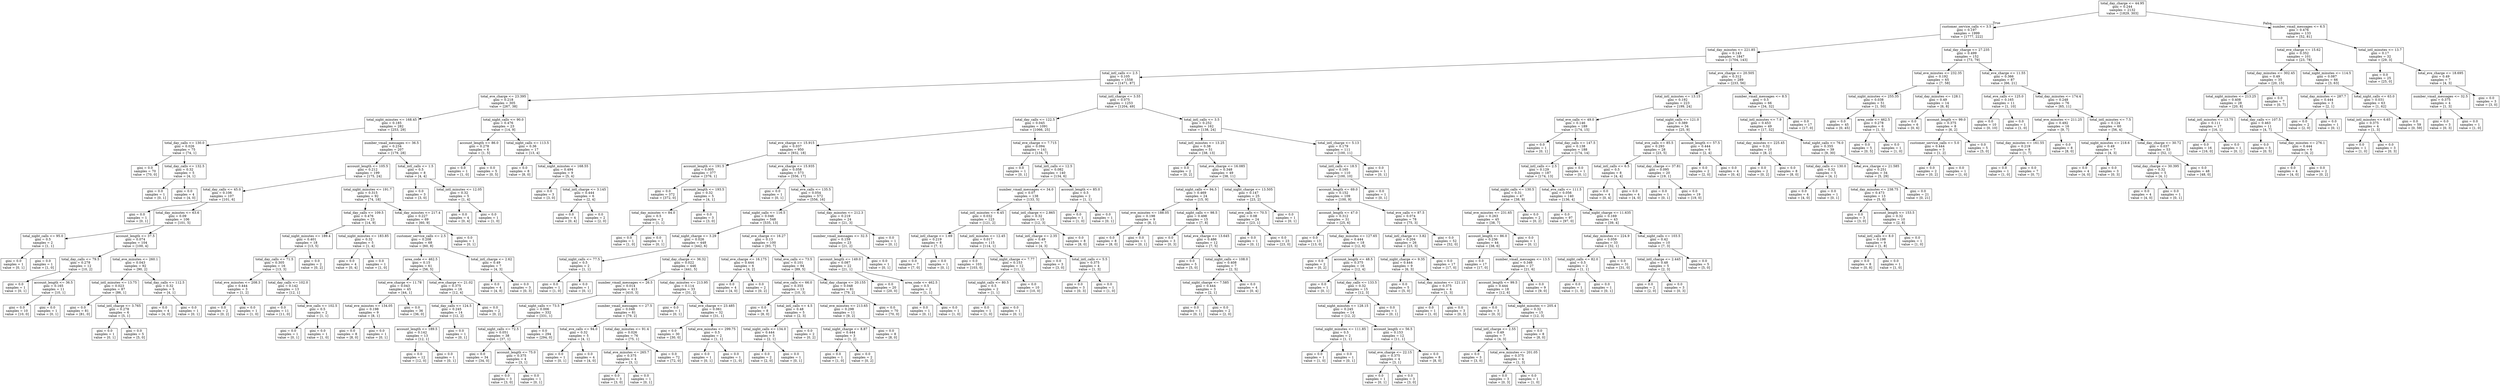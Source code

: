 digraph Tree {
node [shape=box] ;
0 [label="total_day_charge <= 44.95\ngini = 0.244\nsamples = 2132\nvalue = [1829, 303]"] ;
1 [label="customer_service_calls <= 3.5\ngini = 0.197\nsamples = 1999\nvalue = [1777, 222]"] ;
0 -> 1 [labeldistance=2.5, labelangle=45, headlabel="True"] ;
2 [label="total_day_minutes <= 221.85\ngini = 0.143\nsamples = 1847\nvalue = [1704, 143]"] ;
1 -> 2 ;
3 [label="total_intl_calls <= 2.5\ngini = 0.105\nsamples = 1558\nvalue = [1471, 87]"] ;
2 -> 3 ;
4 [label="total_eve_charge <= 23.395\ngini = 0.218\nsamples = 305\nvalue = [267, 38]"] ;
3 -> 4 ;
5 [label="total_night_minutes <= 168.45\ngini = 0.185\nsamples = 282\nvalue = [253, 29]"] ;
4 -> 5 ;
6 [label="total_day_calls <= 130.0\ngini = 0.026\nsamples = 75\nvalue = [74, 1]"] ;
5 -> 6 ;
7 [label="gini = 0.0\nsamples = 70\nvalue = [70, 0]"] ;
6 -> 7 ;
8 [label="total_day_calls <= 132.5\ngini = 0.32\nsamples = 5\nvalue = [4, 1]"] ;
6 -> 8 ;
9 [label="gini = 0.0\nsamples = 1\nvalue = [0, 1]"] ;
8 -> 9 ;
10 [label="gini = 0.0\nsamples = 4\nvalue = [4, 0]"] ;
8 -> 10 ;
11 [label="number_vmail_messages <= 36.5\ngini = 0.234\nsamples = 207\nvalue = [179, 28]"] ;
5 -> 11 ;
12 [label="account_length <= 105.5\ngini = 0.212\nsamples = 199\nvalue = [175, 24]"] ;
11 -> 12 ;
13 [label="total_day_calls <= 45.0\ngini = 0.106\nsamples = 107\nvalue = [101, 6]"] ;
12 -> 13 ;
14 [label="gini = 0.0\nsamples = 1\nvalue = [0, 1]"] ;
13 -> 14 ;
15 [label="total_day_minutes <= 63.6\ngini = 0.09\nsamples = 106\nvalue = [101, 5]"] ;
13 -> 15 ;
16 [label="total_night_calls <= 95.0\ngini = 0.5\nsamples = 2\nvalue = [1, 1]"] ;
15 -> 16 ;
17 [label="gini = 0.0\nsamples = 1\nvalue = [0, 1]"] ;
16 -> 17 ;
18 [label="gini = 0.0\nsamples = 1\nvalue = [1, 0]"] ;
16 -> 18 ;
19 [label="account_length <= 37.5\ngini = 0.074\nsamples = 104\nvalue = [100, 4]"] ;
15 -> 19 ;
20 [label="total_day_calls <= 79.5\ngini = 0.278\nsamples = 12\nvalue = [10, 2]"] ;
19 -> 20 ;
21 [label="gini = 0.0\nsamples = 1\nvalue = [0, 1]"] ;
20 -> 21 ;
22 [label="account_length <= 36.5\ngini = 0.165\nsamples = 11\nvalue = [10, 1]"] ;
20 -> 22 ;
23 [label="gini = 0.0\nsamples = 10\nvalue = [10, 0]"] ;
22 -> 23 ;
24 [label="gini = 0.0\nsamples = 1\nvalue = [0, 1]"] ;
22 -> 24 ;
25 [label="total_eve_minutes <= 260.1\ngini = 0.043\nsamples = 92\nvalue = [90, 2]"] ;
19 -> 25 ;
26 [label="total_intl_minutes <= 13.75\ngini = 0.023\nsamples = 87\nvalue = [86, 1]"] ;
25 -> 26 ;
27 [label="gini = 0.0\nsamples = 81\nvalue = [81, 0]"] ;
26 -> 27 ;
28 [label="total_intl_charge <= 3.765\ngini = 0.278\nsamples = 6\nvalue = [5, 1]"] ;
26 -> 28 ;
29 [label="gini = 0.0\nsamples = 1\nvalue = [0, 1]"] ;
28 -> 29 ;
30 [label="gini = 0.0\nsamples = 5\nvalue = [5, 0]"] ;
28 -> 30 ;
31 [label="total_day_calls <= 112.5\ngini = 0.32\nsamples = 5\nvalue = [4, 1]"] ;
25 -> 31 ;
32 [label="gini = 0.0\nsamples = 4\nvalue = [4, 0]"] ;
31 -> 32 ;
33 [label="gini = 0.0\nsamples = 1\nvalue = [0, 1]"] ;
31 -> 33 ;
34 [label="total_night_minutes <= 191.7\ngini = 0.315\nsamples = 92\nvalue = [74, 18]"] ;
12 -> 34 ;
35 [label="total_day_calls <= 109.5\ngini = 0.476\nsamples = 23\nvalue = [14, 9]"] ;
34 -> 35 ;
36 [label="total_night_minutes <= 189.4\ngini = 0.401\nsamples = 18\nvalue = [13, 5]"] ;
35 -> 36 ;
37 [label="total_day_calls <= 71.5\ngini = 0.305\nsamples = 16\nvalue = [13, 3]"] ;
36 -> 37 ;
38 [label="total_eve_minutes <= 208.3\ngini = 0.444\nsamples = 3\nvalue = [1, 2]"] ;
37 -> 38 ;
39 [label="gini = 0.0\nsamples = 2\nvalue = [0, 2]"] ;
38 -> 39 ;
40 [label="gini = 0.0\nsamples = 1\nvalue = [1, 0]"] ;
38 -> 40 ;
41 [label="total_day_calls <= 102.0\ngini = 0.142\nsamples = 13\nvalue = [12, 1]"] ;
37 -> 41 ;
42 [label="gini = 0.0\nsamples = 11\nvalue = [11, 0]"] ;
41 -> 42 ;
43 [label="total_eve_calls <= 102.5\ngini = 0.5\nsamples = 2\nvalue = [1, 1]"] ;
41 -> 43 ;
44 [label="gini = 0.0\nsamples = 1\nvalue = [0, 1]"] ;
43 -> 44 ;
45 [label="gini = 0.0\nsamples = 1\nvalue = [1, 0]"] ;
43 -> 45 ;
46 [label="gini = 0.0\nsamples = 2\nvalue = [0, 2]"] ;
36 -> 46 ;
47 [label="total_night_minutes <= 183.85\ngini = 0.32\nsamples = 5\nvalue = [1, 4]"] ;
35 -> 47 ;
48 [label="gini = 0.0\nsamples = 4\nvalue = [0, 4]"] ;
47 -> 48 ;
49 [label="gini = 0.0\nsamples = 1\nvalue = [1, 0]"] ;
47 -> 49 ;
50 [label="total_day_minutes <= 217.4\ngini = 0.227\nsamples = 69\nvalue = [60, 9]"] ;
34 -> 50 ;
51 [label="customer_service_calls <= 2.5\ngini = 0.208\nsamples = 68\nvalue = [60, 8]"] ;
50 -> 51 ;
52 [label="area_code <= 462.5\ngini = 0.15\nsamples = 61\nvalue = [56, 5]"] ;
51 -> 52 ;
53 [label="total_eve_charge <= 11.78\ngini = 0.043\nsamples = 45\nvalue = [44, 1]"] ;
52 -> 53 ;
54 [label="total_eve_minutes <= 134.05\ngini = 0.198\nsamples = 9\nvalue = [8, 1]"] ;
53 -> 54 ;
55 [label="gini = 0.0\nsamples = 8\nvalue = [8, 0]"] ;
54 -> 55 ;
56 [label="gini = 0.0\nsamples = 1\nvalue = [0, 1]"] ;
54 -> 56 ;
57 [label="gini = 0.0\nsamples = 36\nvalue = [36, 0]"] ;
53 -> 57 ;
58 [label="total_eve_charge <= 21.02\ngini = 0.375\nsamples = 16\nvalue = [12, 4]"] ;
52 -> 58 ;
59 [label="total_day_calls <= 124.5\ngini = 0.245\nsamples = 14\nvalue = [12, 2]"] ;
58 -> 59 ;
60 [label="account_length <= 189.5\ngini = 0.142\nsamples = 13\nvalue = [12, 1]"] ;
59 -> 60 ;
61 [label="gini = 0.0\nsamples = 12\nvalue = [12, 0]"] ;
60 -> 61 ;
62 [label="gini = 0.0\nsamples = 1\nvalue = [0, 1]"] ;
60 -> 62 ;
63 [label="gini = 0.0\nsamples = 1\nvalue = [0, 1]"] ;
59 -> 63 ;
64 [label="gini = 0.0\nsamples = 2\nvalue = [0, 2]"] ;
58 -> 64 ;
65 [label="total_intl_charge <= 2.62\ngini = 0.49\nsamples = 7\nvalue = [4, 3]"] ;
51 -> 65 ;
66 [label="gini = 0.0\nsamples = 4\nvalue = [4, 0]"] ;
65 -> 66 ;
67 [label="gini = 0.0\nsamples = 3\nvalue = [0, 3]"] ;
65 -> 67 ;
68 [label="gini = 0.0\nsamples = 1\nvalue = [0, 1]"] ;
50 -> 68 ;
69 [label="total_intl_calls <= 1.5\ngini = 0.5\nsamples = 8\nvalue = [4, 4]"] ;
11 -> 69 ;
70 [label="gini = 0.0\nsamples = 3\nvalue = [3, 0]"] ;
69 -> 70 ;
71 [label="total_intl_minutes <= 12.05\ngini = 0.32\nsamples = 5\nvalue = [1, 4]"] ;
69 -> 71 ;
72 [label="gini = 0.0\nsamples = 4\nvalue = [0, 4]"] ;
71 -> 72 ;
73 [label="gini = 0.0\nsamples = 1\nvalue = [1, 0]"] ;
71 -> 73 ;
74 [label="total_night_calls <= 90.0\ngini = 0.476\nsamples = 23\nvalue = [14, 9]"] ;
4 -> 74 ;
75 [label="account_length <= 86.0\ngini = 0.278\nsamples = 6\nvalue = [1, 5]"] ;
74 -> 75 ;
76 [label="gini = 0.0\nsamples = 1\nvalue = [1, 0]"] ;
75 -> 76 ;
77 [label="gini = 0.0\nsamples = 5\nvalue = [0, 5]"] ;
75 -> 77 ;
78 [label="total_night_calls <= 113.5\ngini = 0.36\nsamples = 17\nvalue = [13, 4]"] ;
74 -> 78 ;
79 [label="gini = 0.0\nsamples = 8\nvalue = [8, 0]"] ;
78 -> 79 ;
80 [label="total_night_minutes <= 168.55\ngini = 0.494\nsamples = 9\nvalue = [5, 4]"] ;
78 -> 80 ;
81 [label="gini = 0.0\nsamples = 3\nvalue = [3, 0]"] ;
80 -> 81 ;
82 [label="total_intl_charge <= 3.145\ngini = 0.444\nsamples = 6\nvalue = [2, 4]"] ;
80 -> 82 ;
83 [label="gini = 0.0\nsamples = 4\nvalue = [0, 4]"] ;
82 -> 83 ;
84 [label="gini = 0.0\nsamples = 2\nvalue = [2, 0]"] ;
82 -> 84 ;
85 [label="total_intl_charge <= 3.55\ngini = 0.075\nsamples = 1253\nvalue = [1204, 49]"] ;
3 -> 85 ;
86 [label="total_day_calls <= 122.5\ngini = 0.045\nsamples = 1091\nvalue = [1066, 25]"] ;
85 -> 86 ;
87 [label="total_eve_charge <= 15.915\ngini = 0.037\nsamples = 950\nvalue = [932, 18]"] ;
86 -> 87 ;
88 [label="account_length <= 191.5\ngini = 0.005\nsamples = 377\nvalue = [376, 1]"] ;
87 -> 88 ;
89 [label="gini = 0.0\nsamples = 372\nvalue = [372, 0]"] ;
88 -> 89 ;
90 [label="account_length <= 193.5\ngini = 0.32\nsamples = 5\nvalue = [4, 1]"] ;
88 -> 90 ;
91 [label="total_day_minutes <= 84.0\ngini = 0.5\nsamples = 2\nvalue = [1, 1]"] ;
90 -> 91 ;
92 [label="gini = 0.0\nsamples = 1\nvalue = [1, 0]"] ;
91 -> 92 ;
93 [label="gini = 0.0\nsamples = 1\nvalue = [0, 1]"] ;
91 -> 93 ;
94 [label="gini = 0.0\nsamples = 3\nvalue = [3, 0]"] ;
90 -> 94 ;
95 [label="total_eve_charge <= 15.935\ngini = 0.058\nsamples = 573\nvalue = [556, 17]"] ;
87 -> 95 ;
96 [label="gini = 0.0\nsamples = 1\nvalue = [0, 1]"] ;
95 -> 96 ;
97 [label="total_eve_calls <= 135.5\ngini = 0.054\nsamples = 572\nvalue = [556, 16]"] ;
95 -> 97 ;
98 [label="total_night_calls <= 116.5\ngini = 0.046\nsamples = 548\nvalue = [535, 13]"] ;
97 -> 98 ;
99 [label="total_night_charge <= 3.29\ngini = 0.026\nsamples = 448\nvalue = [442, 6]"] ;
98 -> 99 ;
100 [label="total_night_calls <= 77.5\ngini = 0.5\nsamples = 2\nvalue = [1, 1]"] ;
99 -> 100 ;
101 [label="gini = 0.0\nsamples = 1\nvalue = [1, 0]"] ;
100 -> 101 ;
102 [label="gini = 0.0\nsamples = 1\nvalue = [0, 1]"] ;
100 -> 102 ;
103 [label="total_day_charge <= 36.32\ngini = 0.022\nsamples = 446\nvalue = [441, 5]"] ;
99 -> 103 ;
104 [label="number_vmail_messages <= 26.5\ngini = 0.014\nsamples = 413\nvalue = [410, 3]"] ;
103 -> 104 ;
105 [label="total_night_calls <= 73.5\ngini = 0.006\nsamples = 332\nvalue = [331, 1]"] ;
104 -> 105 ;
106 [label="total_night_calls <= 72.5\ngini = 0.051\nsamples = 38\nvalue = [37, 1]"] ;
105 -> 106 ;
107 [label="gini = 0.0\nsamples = 34\nvalue = [34, 0]"] ;
106 -> 107 ;
108 [label="account_length <= 75.0\ngini = 0.375\nsamples = 4\nvalue = [3, 1]"] ;
106 -> 108 ;
109 [label="gini = 0.0\nsamples = 3\nvalue = [3, 0]"] ;
108 -> 109 ;
110 [label="gini = 0.0\nsamples = 1\nvalue = [0, 1]"] ;
108 -> 110 ;
111 [label="gini = 0.0\nsamples = 294\nvalue = [294, 0]"] ;
105 -> 111 ;
112 [label="number_vmail_messages <= 27.5\ngini = 0.048\nsamples = 81\nvalue = [79, 2]"] ;
104 -> 112 ;
113 [label="total_eve_calls <= 94.0\ngini = 0.32\nsamples = 5\nvalue = [4, 1]"] ;
112 -> 113 ;
114 [label="gini = 0.0\nsamples = 1\nvalue = [0, 1]"] ;
113 -> 114 ;
115 [label="gini = 0.0\nsamples = 4\nvalue = [4, 0]"] ;
113 -> 115 ;
116 [label="total_day_minutes <= 91.4\ngini = 0.026\nsamples = 76\nvalue = [75, 1]"] ;
112 -> 116 ;
117 [label="total_eve_minutes <= 265.7\ngini = 0.375\nsamples = 4\nvalue = [3, 1]"] ;
116 -> 117 ;
118 [label="gini = 0.0\nsamples = 3\nvalue = [3, 0]"] ;
117 -> 118 ;
119 [label="gini = 0.0\nsamples = 1\nvalue = [0, 1]"] ;
117 -> 119 ;
120 [label="gini = 0.0\nsamples = 72\nvalue = [72, 0]"] ;
116 -> 120 ;
121 [label="total_day_minutes <= 213.95\ngini = 0.114\nsamples = 33\nvalue = [31, 2]"] ;
103 -> 121 ;
122 [label="gini = 0.0\nsamples = 1\nvalue = [0, 1]"] ;
121 -> 122 ;
123 [label="total_eve_charge <= 23.485\ngini = 0.061\nsamples = 32\nvalue = [31, 1]"] ;
121 -> 123 ;
124 [label="gini = 0.0\nsamples = 30\nvalue = [30, 0]"] ;
123 -> 124 ;
125 [label="total_eve_minutes <= 299.75\ngini = 0.5\nsamples = 2\nvalue = [1, 1]"] ;
123 -> 125 ;
126 [label="gini = 0.0\nsamples = 1\nvalue = [0, 1]"] ;
125 -> 126 ;
127 [label="gini = 0.0\nsamples = 1\nvalue = [1, 0]"] ;
125 -> 127 ;
128 [label="total_eve_charge <= 16.27\ngini = 0.13\nsamples = 100\nvalue = [93, 7]"] ;
98 -> 128 ;
129 [label="total_eve_charge <= 16.175\ngini = 0.444\nsamples = 6\nvalue = [4, 2]"] ;
128 -> 129 ;
130 [label="gini = 0.0\nsamples = 4\nvalue = [4, 0]"] ;
129 -> 130 ;
131 [label="gini = 0.0\nsamples = 2\nvalue = [0, 2]"] ;
129 -> 131 ;
132 [label="total_eve_calls <= 73.5\ngini = 0.101\nsamples = 94\nvalue = [89, 5]"] ;
128 -> 132 ;
133 [label="total_eve_calls <= 66.0\ngini = 0.355\nsamples = 13\nvalue = [10, 3]"] ;
132 -> 133 ;
134 [label="gini = 0.0\nsamples = 8\nvalue = [8, 0]"] ;
133 -> 134 ;
135 [label="total_intl_calls <= 4.5\ngini = 0.48\nsamples = 5\nvalue = [2, 3]"] ;
133 -> 135 ;
136 [label="total_night_calls <= 134.0\ngini = 0.444\nsamples = 3\nvalue = [2, 1]"] ;
135 -> 136 ;
137 [label="gini = 0.0\nsamples = 2\nvalue = [2, 0]"] ;
136 -> 137 ;
138 [label="gini = 0.0\nsamples = 1\nvalue = [0, 1]"] ;
136 -> 138 ;
139 [label="gini = 0.0\nsamples = 2\nvalue = [0, 2]"] ;
135 -> 139 ;
140 [label="total_day_charge <= 20.155\ngini = 0.048\nsamples = 81\nvalue = [79, 2]"] ;
132 -> 140 ;
141 [label="total_eve_minutes <= 213.65\ngini = 0.298\nsamples = 11\nvalue = [9, 2]"] ;
140 -> 141 ;
142 [label="total_night_charge <= 8.87\ngini = 0.444\nsamples = 3\nvalue = [1, 2]"] ;
141 -> 142 ;
143 [label="gini = 0.0\nsamples = 1\nvalue = [1, 0]"] ;
142 -> 143 ;
144 [label="gini = 0.0\nsamples = 2\nvalue = [0, 2]"] ;
142 -> 144 ;
145 [label="gini = 0.0\nsamples = 8\nvalue = [8, 0]"] ;
141 -> 145 ;
146 [label="gini = 0.0\nsamples = 70\nvalue = [70, 0]"] ;
140 -> 146 ;
147 [label="total_day_minutes <= 212.3\ngini = 0.219\nsamples = 24\nvalue = [21, 3]"] ;
97 -> 147 ;
148 [label="number_vmail_messages <= 32.5\ngini = 0.159\nsamples = 23\nvalue = [21, 2]"] ;
147 -> 148 ;
149 [label="account_length <= 149.0\ngini = 0.087\nsamples = 22\nvalue = [21, 1]"] ;
148 -> 149 ;
150 [label="gini = 0.0\nsamples = 20\nvalue = [20, 0]"] ;
149 -> 150 ;
151 [label="area_code <= 462.5\ngini = 0.5\nsamples = 2\nvalue = [1, 1]"] ;
149 -> 151 ;
152 [label="gini = 0.0\nsamples = 1\nvalue = [0, 1]"] ;
151 -> 152 ;
153 [label="gini = 0.0\nsamples = 1\nvalue = [1, 0]"] ;
151 -> 153 ;
154 [label="gini = 0.0\nsamples = 1\nvalue = [0, 1]"] ;
148 -> 154 ;
155 [label="gini = 0.0\nsamples = 1\nvalue = [0, 1]"] ;
147 -> 155 ;
156 [label="total_eve_charge <= 7.715\ngini = 0.094\nsamples = 141\nvalue = [134, 7]"] ;
86 -> 156 ;
157 [label="gini = 0.0\nsamples = 1\nvalue = [0, 1]"] ;
156 -> 157 ;
158 [label="total_intl_calls <= 12.5\ngini = 0.082\nsamples = 140\nvalue = [134, 6]"] ;
156 -> 158 ;
159 [label="number_vmail_messages <= 34.0\ngini = 0.07\nsamples = 138\nvalue = [133, 5]"] ;
158 -> 159 ;
160 [label="total_intl_minutes <= 6.45\ngini = 0.032\nsamples = 123\nvalue = [121, 2]"] ;
159 -> 160 ;
161 [label="total_intl_charge <= 1.69\ngini = 0.219\nsamples = 8\nvalue = [7, 1]"] ;
160 -> 161 ;
162 [label="gini = 0.0\nsamples = 7\nvalue = [7, 0]"] ;
161 -> 162 ;
163 [label="gini = 0.0\nsamples = 1\nvalue = [0, 1]"] ;
161 -> 163 ;
164 [label="total_intl_minutes <= 12.45\ngini = 0.017\nsamples = 115\nvalue = [114, 1]"] ;
160 -> 164 ;
165 [label="gini = 0.0\nsamples = 103\nvalue = [103, 0]"] ;
164 -> 165 ;
166 [label="total_night_charge <= 7.77\ngini = 0.153\nsamples = 12\nvalue = [11, 1]"] ;
164 -> 166 ;
167 [label="total_night_calls <= 80.5\ngini = 0.5\nsamples = 2\nvalue = [1, 1]"] ;
166 -> 167 ;
168 [label="gini = 0.0\nsamples = 1\nvalue = [1, 0]"] ;
167 -> 168 ;
169 [label="gini = 0.0\nsamples = 1\nvalue = [0, 1]"] ;
167 -> 169 ;
170 [label="gini = 0.0\nsamples = 10\nvalue = [10, 0]"] ;
166 -> 170 ;
171 [label="total_intl_charge <= 2.865\ngini = 0.32\nsamples = 15\nvalue = [12, 3]"] ;
159 -> 171 ;
172 [label="total_intl_charge <= 2.35\ngini = 0.49\nsamples = 7\nvalue = [4, 3]"] ;
171 -> 172 ;
173 [label="gini = 0.0\nsamples = 3\nvalue = [3, 0]"] ;
172 -> 173 ;
174 [label="total_intl_calls <= 5.5\ngini = 0.375\nsamples = 4\nvalue = [1, 3]"] ;
172 -> 174 ;
175 [label="gini = 0.0\nsamples = 3\nvalue = [0, 3]"] ;
174 -> 175 ;
176 [label="gini = 0.0\nsamples = 1\nvalue = [1, 0]"] ;
174 -> 176 ;
177 [label="gini = 0.0\nsamples = 8\nvalue = [8, 0]"] ;
171 -> 177 ;
178 [label="account_length <= 85.0\ngini = 0.5\nsamples = 2\nvalue = [1, 1]"] ;
158 -> 178 ;
179 [label="gini = 0.0\nsamples = 1\nvalue = [1, 0]"] ;
178 -> 179 ;
180 [label="gini = 0.0\nsamples = 1\nvalue = [0, 1]"] ;
178 -> 180 ;
181 [label="total_intl_calls <= 3.5\ngini = 0.252\nsamples = 162\nvalue = [138, 24]"] ;
85 -> 181 ;
182 [label="total_intl_minutes <= 13.25\ngini = 0.38\nsamples = 51\nvalue = [38, 13]"] ;
181 -> 182 ;
183 [label="gini = 0.0\nsamples = 2\nvalue = [0, 2]"] ;
182 -> 183 ;
184 [label="total_eve_charge <= 16.085\ngini = 0.348\nsamples = 49\nvalue = [38, 11]"] ;
182 -> 184 ;
185 [label="total_night_calls <= 94.5\ngini = 0.469\nsamples = 24\nvalue = [15, 9]"] ;
184 -> 185 ;
186 [label="total_eve_minutes <= 188.05\ngini = 0.198\nsamples = 9\nvalue = [8, 1]"] ;
185 -> 186 ;
187 [label="gini = 0.0\nsamples = 8\nvalue = [8, 0]"] ;
186 -> 187 ;
188 [label="gini = 0.0\nsamples = 1\nvalue = [0, 1]"] ;
186 -> 188 ;
189 [label="total_night_calls <= 98.5\ngini = 0.498\nsamples = 15\nvalue = [7, 8]"] ;
185 -> 189 ;
190 [label="gini = 0.0\nsamples = 3\nvalue = [0, 3]"] ;
189 -> 190 ;
191 [label="total_eve_charge <= 13.645\ngini = 0.486\nsamples = 12\nvalue = [7, 5]"] ;
189 -> 191 ;
192 [label="gini = 0.0\nsamples = 5\nvalue = [5, 0]"] ;
191 -> 192 ;
193 [label="total_night_calls <= 108.0\ngini = 0.408\nsamples = 7\nvalue = [2, 5]"] ;
191 -> 193 ;
194 [label="total_night_charge <= 7.585\ngini = 0.444\nsamples = 3\nvalue = [2, 1]"] ;
193 -> 194 ;
195 [label="gini = 0.0\nsamples = 1\nvalue = [0, 1]"] ;
194 -> 195 ;
196 [label="gini = 0.0\nsamples = 2\nvalue = [2, 0]"] ;
194 -> 196 ;
197 [label="gini = 0.0\nsamples = 4\nvalue = [0, 4]"] ;
193 -> 197 ;
198 [label="total_night_charge <= 13.505\ngini = 0.147\nsamples = 25\nvalue = [23, 2]"] ;
184 -> 198 ;
199 [label="total_eve_calls <= 70.5\ngini = 0.08\nsamples = 24\nvalue = [23, 1]"] ;
198 -> 199 ;
200 [label="gini = 0.0\nsamples = 1\nvalue = [0, 1]"] ;
199 -> 200 ;
201 [label="gini = 0.0\nsamples = 23\nvalue = [23, 0]"] ;
199 -> 201 ;
202 [label="gini = 0.0\nsamples = 1\nvalue = [0, 1]"] ;
198 -> 202 ;
203 [label="total_intl_charge <= 5.13\ngini = 0.179\nsamples = 111\nvalue = [100, 11]"] ;
181 -> 203 ;
204 [label="total_intl_calls <= 18.5\ngini = 0.165\nsamples = 110\nvalue = [100, 10]"] ;
203 -> 204 ;
205 [label="account_length <= 69.0\ngini = 0.152\nsamples = 109\nvalue = [100, 9]"] ;
204 -> 205 ;
206 [label="account_length <= 47.0\ngini = 0.312\nsamples = 31\nvalue = [25, 6]"] ;
205 -> 206 ;
207 [label="gini = 0.0\nsamples = 13\nvalue = [13, 0]"] ;
206 -> 207 ;
208 [label="total_day_minutes <= 127.65\ngini = 0.444\nsamples = 18\nvalue = [12, 6]"] ;
206 -> 208 ;
209 [label="gini = 0.0\nsamples = 2\nvalue = [0, 2]"] ;
208 -> 209 ;
210 [label="account_length <= 48.5\ngini = 0.375\nsamples = 16\nvalue = [12, 4]"] ;
208 -> 210 ;
211 [label="gini = 0.0\nsamples = 1\nvalue = [0, 1]"] ;
210 -> 211 ;
212 [label="total_day_calls <= 133.5\ngini = 0.32\nsamples = 15\nvalue = [12, 3]"] ;
210 -> 212 ;
213 [label="total_night_minutes <= 128.15\ngini = 0.245\nsamples = 14\nvalue = [12, 2]"] ;
212 -> 213 ;
214 [label="total_night_minutes <= 111.85\ngini = 0.5\nsamples = 2\nvalue = [1, 1]"] ;
213 -> 214 ;
215 [label="gini = 0.0\nsamples = 1\nvalue = [1, 0]"] ;
214 -> 215 ;
216 [label="gini = 0.0\nsamples = 1\nvalue = [0, 1]"] ;
214 -> 216 ;
217 [label="account_length <= 56.5\ngini = 0.153\nsamples = 12\nvalue = [11, 1]"] ;
213 -> 217 ;
218 [label="total_eve_charge <= 22.15\ngini = 0.375\nsamples = 4\nvalue = [3, 1]"] ;
217 -> 218 ;
219 [label="gini = 0.0\nsamples = 1\nvalue = [0, 1]"] ;
218 -> 219 ;
220 [label="gini = 0.0\nsamples = 3\nvalue = [3, 0]"] ;
218 -> 220 ;
221 [label="gini = 0.0\nsamples = 8\nvalue = [8, 0]"] ;
217 -> 221 ;
222 [label="gini = 0.0\nsamples = 1\nvalue = [0, 1]"] ;
212 -> 222 ;
223 [label="total_eve_calls <= 87.5\ngini = 0.074\nsamples = 78\nvalue = [75, 3]"] ;
205 -> 223 ;
224 [label="total_intl_charge <= 3.82\ngini = 0.204\nsamples = 26\nvalue = [23, 3]"] ;
223 -> 224 ;
225 [label="total_night_charge <= 9.35\ngini = 0.444\nsamples = 9\nvalue = [6, 3]"] ;
224 -> 225 ;
226 [label="gini = 0.0\nsamples = 5\nvalue = [5, 0]"] ;
225 -> 226 ;
227 [label="total_day_minutes <= 121.15\ngini = 0.375\nsamples = 4\nvalue = [1, 3]"] ;
225 -> 227 ;
228 [label="gini = 0.0\nsamples = 1\nvalue = [1, 0]"] ;
227 -> 228 ;
229 [label="gini = 0.0\nsamples = 3\nvalue = [0, 3]"] ;
227 -> 229 ;
230 [label="gini = 0.0\nsamples = 17\nvalue = [17, 0]"] ;
224 -> 230 ;
231 [label="gini = 0.0\nsamples = 52\nvalue = [52, 0]"] ;
223 -> 231 ;
232 [label="gini = 0.0\nsamples = 1\nvalue = [0, 1]"] ;
204 -> 232 ;
233 [label="gini = 0.0\nsamples = 1\nvalue = [0, 1]"] ;
203 -> 233 ;
234 [label="total_eve_charge <= 20.505\ngini = 0.312\nsamples = 289\nvalue = [233, 56]"] ;
2 -> 234 ;
235 [label="total_intl_minutes <= 13.15\ngini = 0.192\nsamples = 223\nvalue = [199, 24]"] ;
234 -> 235 ;
236 [label="total_eve_calls <= 49.0\ngini = 0.146\nsamples = 189\nvalue = [174, 15]"] ;
235 -> 236 ;
237 [label="gini = 0.0\nsamples = 1\nvalue = [0, 1]"] ;
236 -> 237 ;
238 [label="total_day_calls <= 147.5\ngini = 0.138\nsamples = 188\nvalue = [174, 14]"] ;
236 -> 238 ;
239 [label="total_intl_calls <= 2.5\ngini = 0.129\nsamples = 187\nvalue = [174, 13]"] ;
238 -> 239 ;
240 [label="total_night_calls <= 130.5\ngini = 0.31\nsamples = 47\nvalue = [38, 9]"] ;
239 -> 240 ;
241 [label="total_eve_minutes <= 231.65\ngini = 0.263\nsamples = 45\nvalue = [38, 7]"] ;
240 -> 241 ;
242 [label="account_length <= 86.0\ngini = 0.236\nsamples = 44\nvalue = [38, 6]"] ;
241 -> 242 ;
243 [label="gini = 0.0\nsamples = 17\nvalue = [17, 0]"] ;
242 -> 243 ;
244 [label="number_vmail_messages <= 13.5\ngini = 0.346\nsamples = 27\nvalue = [21, 6]"] ;
242 -> 244 ;
245 [label="account_length <= 99.5\ngini = 0.444\nsamples = 18\nvalue = [12, 6]"] ;
244 -> 245 ;
246 [label="gini = 0.0\nsamples = 3\nvalue = [0, 3]"] ;
245 -> 246 ;
247 [label="total_night_minutes <= 205.4\ngini = 0.32\nsamples = 15\nvalue = [12, 3]"] ;
245 -> 247 ;
248 [label="total_intl_charge <= 2.55\ngini = 0.49\nsamples = 7\nvalue = [4, 3]"] ;
247 -> 248 ;
249 [label="gini = 0.0\nsamples = 3\nvalue = [3, 0]"] ;
248 -> 249 ;
250 [label="total_eve_minutes <= 201.05\ngini = 0.375\nsamples = 4\nvalue = [1, 3]"] ;
248 -> 250 ;
251 [label="gini = 0.0\nsamples = 3\nvalue = [0, 3]"] ;
250 -> 251 ;
252 [label="gini = 0.0\nsamples = 1\nvalue = [1, 0]"] ;
250 -> 252 ;
253 [label="gini = 0.0\nsamples = 8\nvalue = [8, 0]"] ;
247 -> 253 ;
254 [label="gini = 0.0\nsamples = 9\nvalue = [9, 0]"] ;
244 -> 254 ;
255 [label="gini = 0.0\nsamples = 1\nvalue = [0, 1]"] ;
241 -> 255 ;
256 [label="gini = 0.0\nsamples = 2\nvalue = [0, 2]"] ;
240 -> 256 ;
257 [label="total_eve_calls <= 111.5\ngini = 0.056\nsamples = 140\nvalue = [136, 4]"] ;
239 -> 257 ;
258 [label="gini = 0.0\nsamples = 97\nvalue = [97, 0]"] ;
257 -> 258 ;
259 [label="total_night_charge <= 11.635\ngini = 0.169\nsamples = 43\nvalue = [39, 4]"] ;
257 -> 259 ;
260 [label="total_day_minutes <= 224.9\ngini = 0.059\nsamples = 33\nvalue = [32, 1]"] ;
259 -> 260 ;
261 [label="total_night_calls <= 82.0\ngini = 0.5\nsamples = 2\nvalue = [1, 1]"] ;
260 -> 261 ;
262 [label="gini = 0.0\nsamples = 1\nvalue = [1, 0]"] ;
261 -> 262 ;
263 [label="gini = 0.0\nsamples = 1\nvalue = [0, 1]"] ;
261 -> 263 ;
264 [label="gini = 0.0\nsamples = 31\nvalue = [31, 0]"] ;
260 -> 264 ;
265 [label="total_night_calls <= 103.5\ngini = 0.42\nsamples = 10\nvalue = [7, 3]"] ;
259 -> 265 ;
266 [label="total_intl_charge <= 2.445\ngini = 0.48\nsamples = 5\nvalue = [2, 3]"] ;
265 -> 266 ;
267 [label="gini = 0.0\nsamples = 2\nvalue = [2, 0]"] ;
266 -> 267 ;
268 [label="gini = 0.0\nsamples = 3\nvalue = [0, 3]"] ;
266 -> 268 ;
269 [label="gini = 0.0\nsamples = 5\nvalue = [5, 0]"] ;
265 -> 269 ;
270 [label="gini = 0.0\nsamples = 1\nvalue = [0, 1]"] ;
238 -> 270 ;
271 [label="total_night_calls <= 121.0\ngini = 0.389\nsamples = 34\nvalue = [25, 9]"] ;
235 -> 271 ;
272 [label="total_eve_calls <= 85.5\ngini = 0.293\nsamples = 28\nvalue = [23, 5]"] ;
271 -> 272 ;
273 [label="total_intl_calls <= 6.5\ngini = 0.5\nsamples = 8\nvalue = [4, 4]"] ;
272 -> 273 ;
274 [label="gini = 0.0\nsamples = 4\nvalue = [0, 4]"] ;
273 -> 274 ;
275 [label="gini = 0.0\nsamples = 4\nvalue = [4, 0]"] ;
273 -> 275 ;
276 [label="total_day_charge <= 37.81\ngini = 0.095\nsamples = 20\nvalue = [19, 1]"] ;
272 -> 276 ;
277 [label="gini = 0.0\nsamples = 1\nvalue = [0, 1]"] ;
276 -> 277 ;
278 [label="gini = 0.0\nsamples = 19\nvalue = [19, 0]"] ;
276 -> 278 ;
279 [label="account_length <= 57.5\ngini = 0.444\nsamples = 6\nvalue = [2, 4]"] ;
271 -> 279 ;
280 [label="gini = 0.0\nsamples = 2\nvalue = [2, 0]"] ;
279 -> 280 ;
281 [label="gini = 0.0\nsamples = 4\nvalue = [0, 4]"] ;
279 -> 281 ;
282 [label="number_vmail_messages <= 8.5\ngini = 0.5\nsamples = 66\nvalue = [34, 32]"] ;
234 -> 282 ;
283 [label="total_intl_minutes <= 7.9\ngini = 0.453\nsamples = 49\nvalue = [17, 32]"] ;
282 -> 283 ;
284 [label="total_day_minutes <= 225.45\ngini = 0.32\nsamples = 10\nvalue = [8, 2]"] ;
283 -> 284 ;
285 [label="gini = 0.0\nsamples = 2\nvalue = [0, 2]"] ;
284 -> 285 ;
286 [label="gini = 0.0\nsamples = 8\nvalue = [8, 0]"] ;
284 -> 286 ;
287 [label="total_night_calls <= 76.0\ngini = 0.355\nsamples = 39\nvalue = [9, 30]"] ;
283 -> 287 ;
288 [label="total_day_calls <= 130.0\ngini = 0.32\nsamples = 5\nvalue = [4, 1]"] ;
287 -> 288 ;
289 [label="gini = 0.0\nsamples = 4\nvalue = [4, 0]"] ;
288 -> 289 ;
290 [label="gini = 0.0\nsamples = 1\nvalue = [0, 1]"] ;
288 -> 290 ;
291 [label="total_eve_charge <= 21.585\ngini = 0.251\nsamples = 34\nvalue = [5, 29]"] ;
287 -> 291 ;
292 [label="total_day_minutes <= 238.75\ngini = 0.473\nsamples = 13\nvalue = [5, 8]"] ;
291 -> 292 ;
293 [label="gini = 0.0\nsamples = 3\nvalue = [3, 0]"] ;
292 -> 293 ;
294 [label="account_length <= 153.5\ngini = 0.32\nsamples = 10\nvalue = [2, 8]"] ;
292 -> 294 ;
295 [label="total_intl_calls <= 8.0\ngini = 0.198\nsamples = 9\nvalue = [1, 8]"] ;
294 -> 295 ;
296 [label="gini = 0.0\nsamples = 8\nvalue = [0, 8]"] ;
295 -> 296 ;
297 [label="gini = 0.0\nsamples = 1\nvalue = [1, 0]"] ;
295 -> 297 ;
298 [label="gini = 0.0\nsamples = 1\nvalue = [1, 0]"] ;
294 -> 298 ;
299 [label="gini = 0.0\nsamples = 21\nvalue = [0, 21]"] ;
291 -> 299 ;
300 [label="gini = 0.0\nsamples = 17\nvalue = [17, 0]"] ;
282 -> 300 ;
301 [label="total_day_charge <= 27.235\ngini = 0.499\nsamples = 152\nvalue = [73, 79]"] ;
1 -> 301 ;
302 [label="total_eve_minutes <= 232.35\ngini = 0.192\nsamples = 65\nvalue = [7, 58]"] ;
301 -> 302 ;
303 [label="total_night_minutes <= 255.35\ngini = 0.038\nsamples = 51\nvalue = [1, 50]"] ;
302 -> 303 ;
304 [label="gini = 0.0\nsamples = 45\nvalue = [0, 45]"] ;
303 -> 304 ;
305 [label="area_code <= 462.5\ngini = 0.278\nsamples = 6\nvalue = [1, 5]"] ;
303 -> 305 ;
306 [label="gini = 0.0\nsamples = 5\nvalue = [0, 5]"] ;
305 -> 306 ;
307 [label="gini = 0.0\nsamples = 1\nvalue = [1, 0]"] ;
305 -> 307 ;
308 [label="total_day_minutes <= 128.1\ngini = 0.49\nsamples = 14\nvalue = [6, 8]"] ;
302 -> 308 ;
309 [label="gini = 0.0\nsamples = 6\nvalue = [0, 6]"] ;
308 -> 309 ;
310 [label="account_length <= 99.0\ngini = 0.375\nsamples = 8\nvalue = [6, 2]"] ;
308 -> 310 ;
311 [label="customer_service_calls <= 5.0\ngini = 0.444\nsamples = 3\nvalue = [1, 2]"] ;
310 -> 311 ;
312 [label="gini = 0.0\nsamples = 2\nvalue = [0, 2]"] ;
311 -> 312 ;
313 [label="gini = 0.0\nsamples = 1\nvalue = [1, 0]"] ;
311 -> 313 ;
314 [label="gini = 0.0\nsamples = 5\nvalue = [5, 0]"] ;
310 -> 314 ;
315 [label="total_eve_charge <= 11.55\ngini = 0.366\nsamples = 87\nvalue = [66, 21]"] ;
301 -> 315 ;
316 [label="total_eve_calls <= 125.0\ngini = 0.165\nsamples = 11\nvalue = [1, 10]"] ;
315 -> 316 ;
317 [label="gini = 0.0\nsamples = 10\nvalue = [0, 10]"] ;
316 -> 317 ;
318 [label="gini = 0.0\nsamples = 1\nvalue = [1, 0]"] ;
316 -> 318 ;
319 [label="total_day_minutes <= 174.4\ngini = 0.248\nsamples = 76\nvalue = [65, 11]"] ;
315 -> 319 ;
320 [label="total_eve_minutes <= 211.25\ngini = 0.492\nsamples = 16\nvalue = [9, 7]"] ;
319 -> 320 ;
321 [label="total_day_minutes <= 161.55\ngini = 0.219\nsamples = 8\nvalue = [1, 7]"] ;
320 -> 321 ;
322 [label="gini = 0.0\nsamples = 1\nvalue = [1, 0]"] ;
321 -> 322 ;
323 [label="gini = 0.0\nsamples = 7\nvalue = [0, 7]"] ;
321 -> 323 ;
324 [label="gini = 0.0\nsamples = 8\nvalue = [8, 0]"] ;
320 -> 324 ;
325 [label="total_intl_minutes <= 7.5\ngini = 0.124\nsamples = 60\nvalue = [56, 4]"] ;
319 -> 325 ;
326 [label="total_night_minutes <= 218.6\ngini = 0.49\nsamples = 7\nvalue = [4, 3]"] ;
325 -> 326 ;
327 [label="gini = 0.0\nsamples = 4\nvalue = [4, 0]"] ;
326 -> 327 ;
328 [label="gini = 0.0\nsamples = 3\nvalue = [0, 3]"] ;
326 -> 328 ;
329 [label="total_day_charge <= 30.72\ngini = 0.037\nsamples = 53\nvalue = [52, 1]"] ;
325 -> 329 ;
330 [label="total_day_charge <= 30.395\ngini = 0.32\nsamples = 5\nvalue = [4, 1]"] ;
329 -> 330 ;
331 [label="gini = 0.0\nsamples = 4\nvalue = [4, 0]"] ;
330 -> 331 ;
332 [label="gini = 0.0\nsamples = 1\nvalue = [0, 1]"] ;
330 -> 332 ;
333 [label="gini = 0.0\nsamples = 48\nvalue = [48, 0]"] ;
329 -> 333 ;
334 [label="number_vmail_messages <= 6.5\ngini = 0.476\nsamples = 133\nvalue = [52, 81]"] ;
0 -> 334 [labeldistance=2.5, labelangle=-45, headlabel="False"] ;
335 [label="total_eve_charge <= 15.62\ngini = 0.352\nsamples = 101\nvalue = [23, 78]"] ;
334 -> 335 ;
336 [label="total_day_minutes <= 302.45\ngini = 0.49\nsamples = 35\nvalue = [20, 15]"] ;
335 -> 336 ;
337 [label="total_night_minutes <= 213.25\ngini = 0.408\nsamples = 28\nvalue = [20, 8]"] ;
336 -> 337 ;
338 [label="total_intl_minutes <= 13.75\ngini = 0.111\nsamples = 17\nvalue = [16, 1]"] ;
337 -> 338 ;
339 [label="gini = 0.0\nsamples = 16\nvalue = [16, 0]"] ;
338 -> 339 ;
340 [label="gini = 0.0\nsamples = 1\nvalue = [0, 1]"] ;
338 -> 340 ;
341 [label="total_day_calls <= 107.5\ngini = 0.463\nsamples = 11\nvalue = [4, 7]"] ;
337 -> 341 ;
342 [label="gini = 0.0\nsamples = 5\nvalue = [0, 5]"] ;
341 -> 342 ;
343 [label="total_day_minutes <= 276.1\ngini = 0.444\nsamples = 6\nvalue = [4, 2]"] ;
341 -> 343 ;
344 [label="gini = 0.0\nsamples = 4\nvalue = [4, 0]"] ;
343 -> 344 ;
345 [label="gini = 0.0\nsamples = 2\nvalue = [0, 2]"] ;
343 -> 345 ;
346 [label="gini = 0.0\nsamples = 7\nvalue = [0, 7]"] ;
336 -> 346 ;
347 [label="total_night_minutes <= 114.5\ngini = 0.087\nsamples = 66\nvalue = [3, 63]"] ;
335 -> 347 ;
348 [label="total_day_minutes <= 287.7\ngini = 0.444\nsamples = 3\nvalue = [2, 1]"] ;
347 -> 348 ;
349 [label="gini = 0.0\nsamples = 2\nvalue = [2, 0]"] ;
348 -> 349 ;
350 [label="gini = 0.0\nsamples = 1\nvalue = [0, 1]"] ;
348 -> 350 ;
351 [label="total_night_calls <= 63.0\ngini = 0.031\nsamples = 63\nvalue = [1, 62]"] ;
347 -> 351 ;
352 [label="total_intl_minutes <= 6.65\ngini = 0.375\nsamples = 4\nvalue = [1, 3]"] ;
351 -> 352 ;
353 [label="gini = 0.0\nsamples = 1\nvalue = [1, 0]"] ;
352 -> 353 ;
354 [label="gini = 0.0\nsamples = 3\nvalue = [0, 3]"] ;
352 -> 354 ;
355 [label="gini = 0.0\nsamples = 59\nvalue = [0, 59]"] ;
351 -> 355 ;
356 [label="total_intl_minutes <= 13.7\ngini = 0.17\nsamples = 32\nvalue = [29, 3]"] ;
334 -> 356 ;
357 [label="gini = 0.0\nsamples = 25\nvalue = [25, 0]"] ;
356 -> 357 ;
358 [label="total_eve_charge <= 18.695\ngini = 0.49\nsamples = 7\nvalue = [4, 3]"] ;
356 -> 358 ;
359 [label="number_vmail_messages <= 32.5\ngini = 0.375\nsamples = 4\nvalue = [1, 3]"] ;
358 -> 359 ;
360 [label="gini = 0.0\nsamples = 3\nvalue = [0, 3]"] ;
359 -> 360 ;
361 [label="gini = 0.0\nsamples = 1\nvalue = [1, 0]"] ;
359 -> 361 ;
362 [label="gini = 0.0\nsamples = 3\nvalue = [3, 0]"] ;
358 -> 362 ;
}
